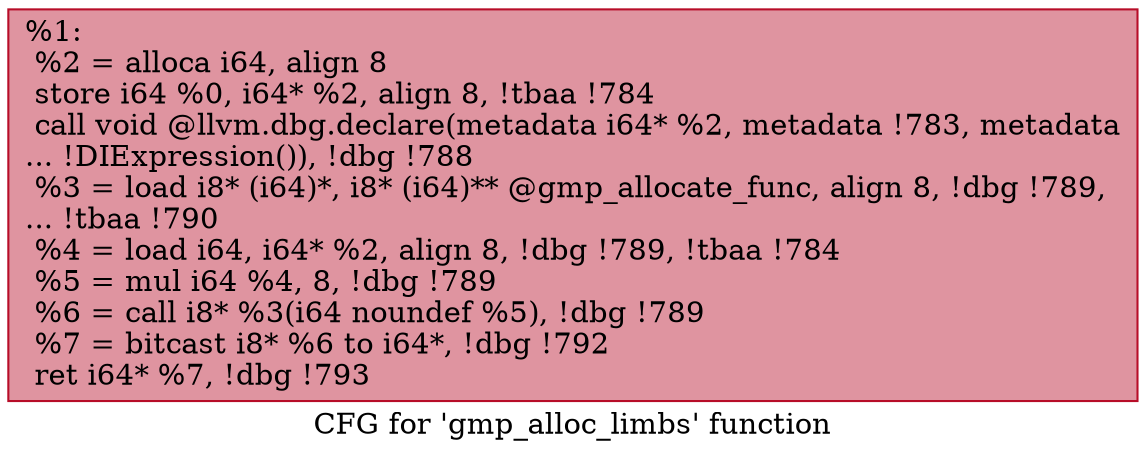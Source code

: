 digraph "CFG for 'gmp_alloc_limbs' function" {
	label="CFG for 'gmp_alloc_limbs' function";

	Node0x1b716f0 [shape=record,color="#b70d28ff", style=filled, fillcolor="#b70d2870",label="{%1:\l  %2 = alloca i64, align 8\l  store i64 %0, i64* %2, align 8, !tbaa !784\l  call void @llvm.dbg.declare(metadata i64* %2, metadata !783, metadata\l... !DIExpression()), !dbg !788\l  %3 = load i8* (i64)*, i8* (i64)** @gmp_allocate_func, align 8, !dbg !789,\l... !tbaa !790\l  %4 = load i64, i64* %2, align 8, !dbg !789, !tbaa !784\l  %5 = mul i64 %4, 8, !dbg !789\l  %6 = call i8* %3(i64 noundef %5), !dbg !789\l  %7 = bitcast i8* %6 to i64*, !dbg !792\l  ret i64* %7, !dbg !793\l}"];
}
